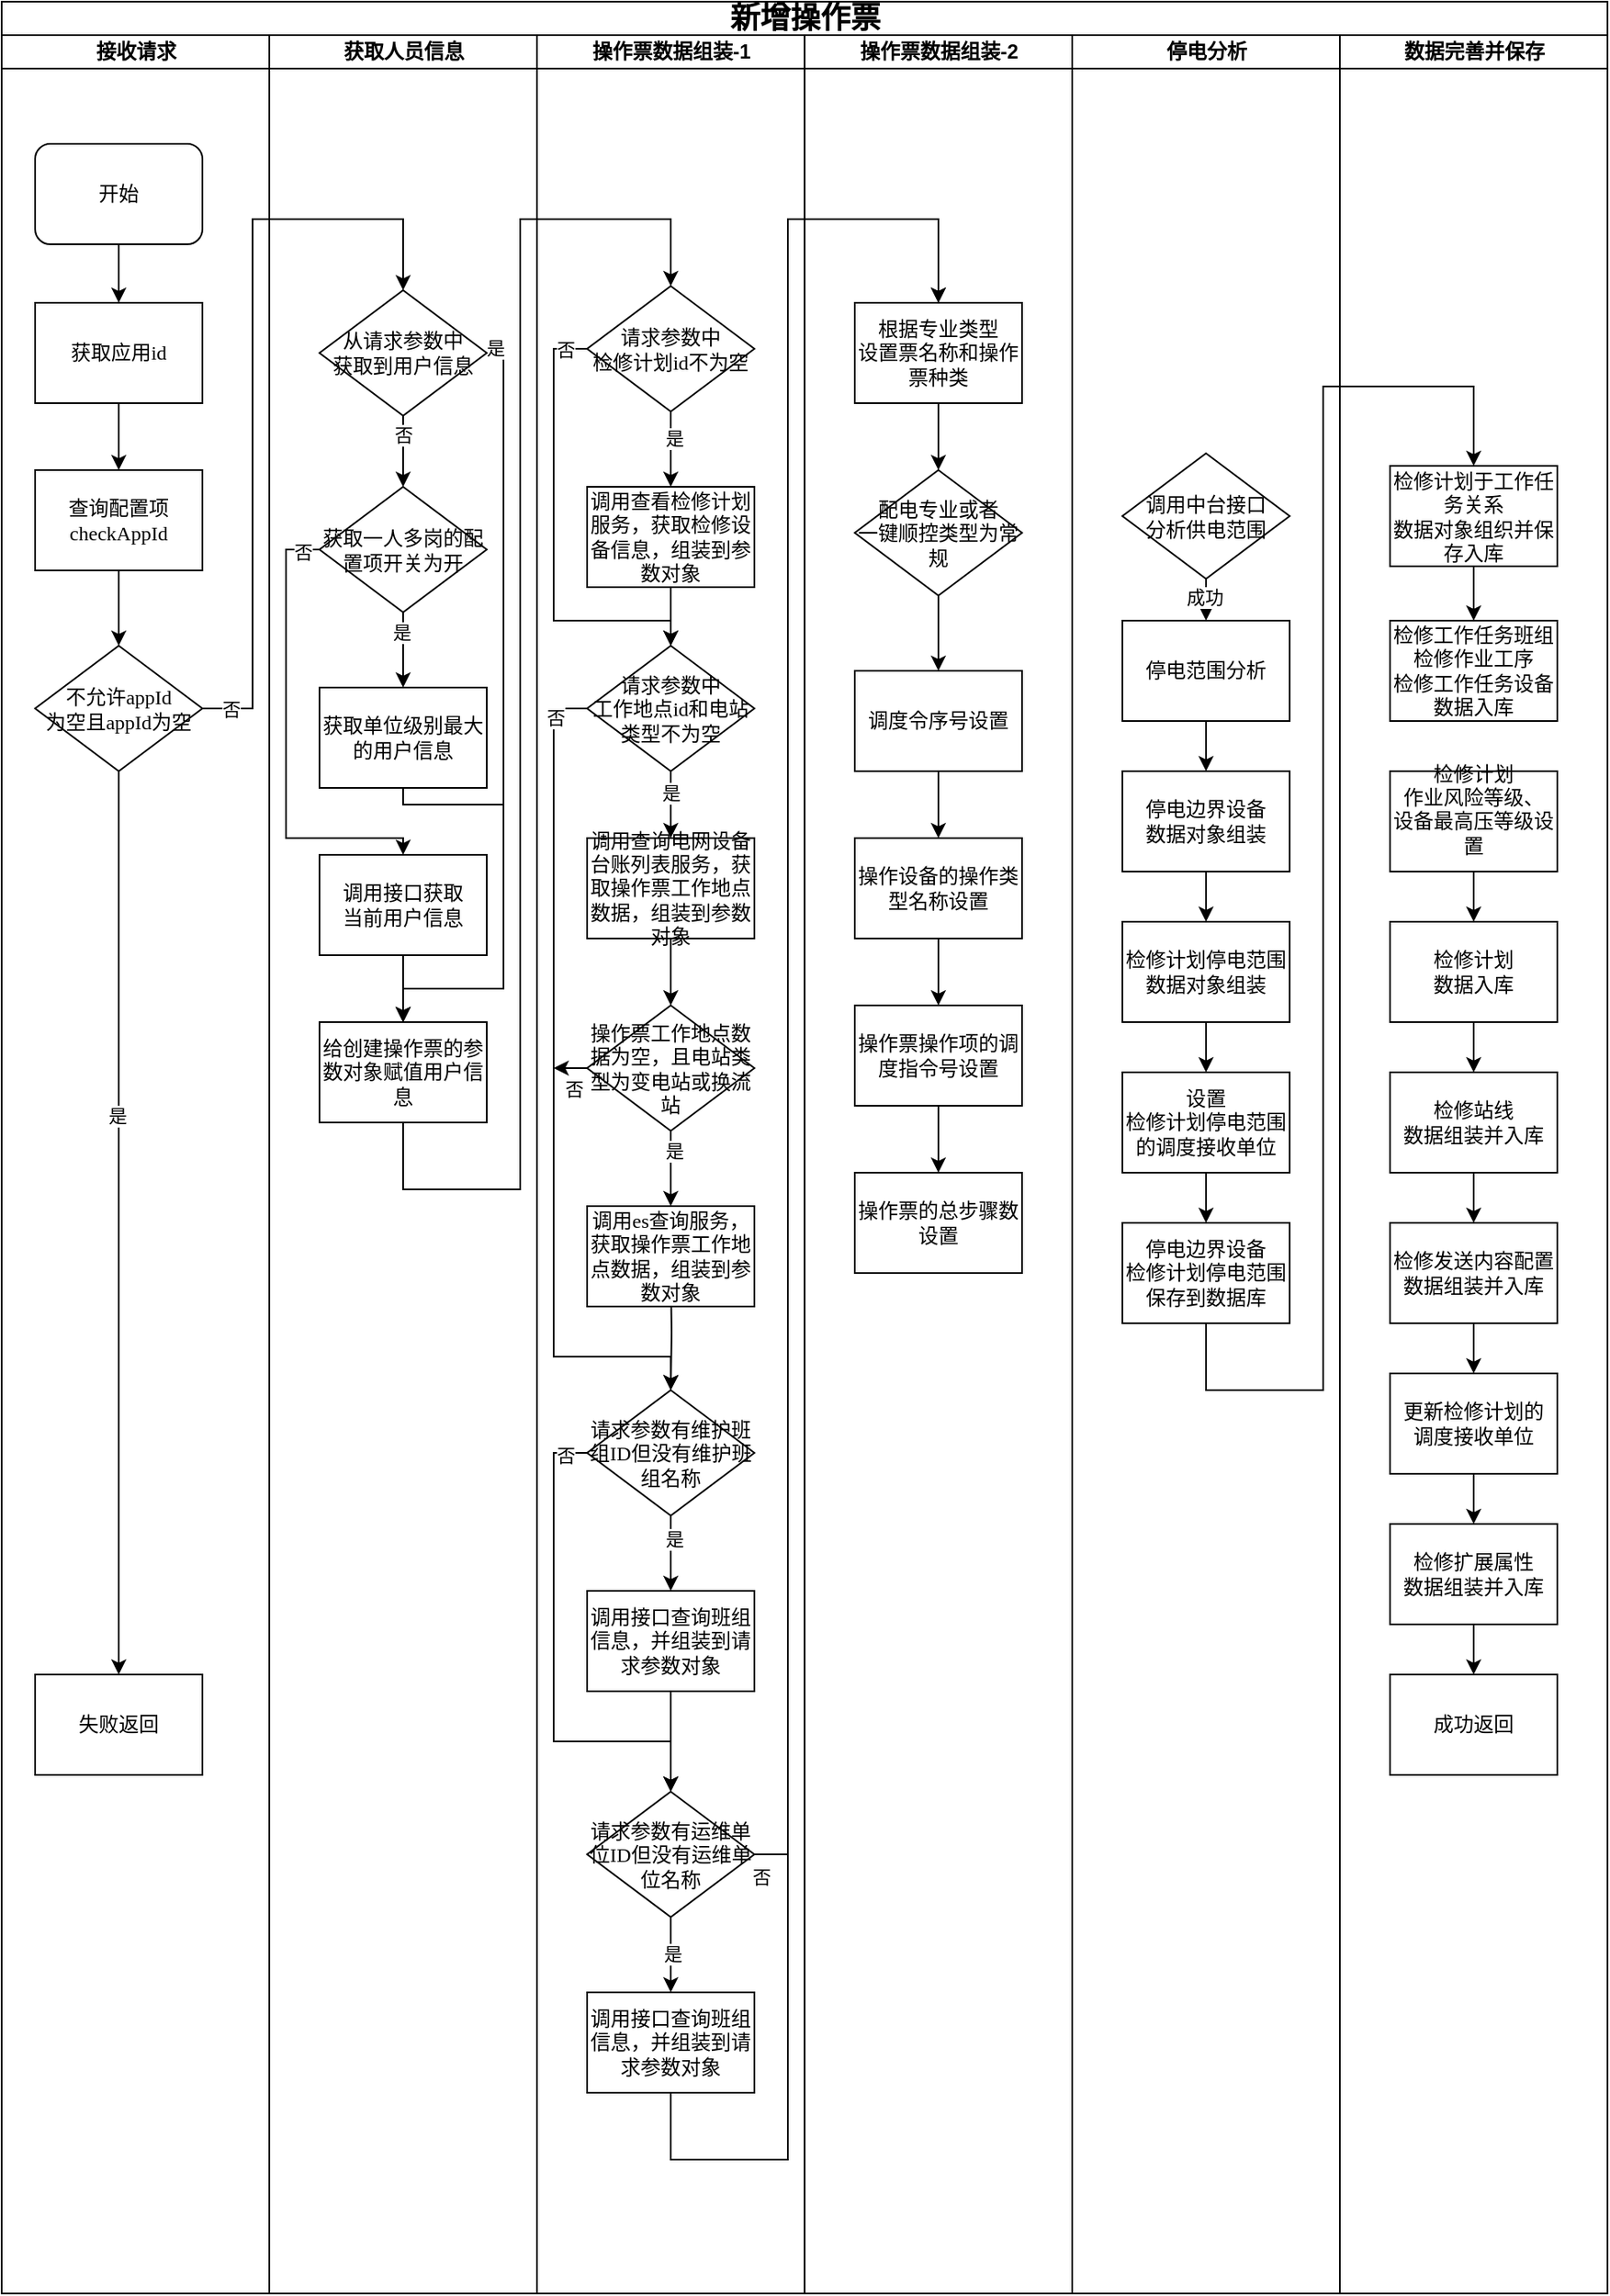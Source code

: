 <mxfile version="26.2.4">
  <diagram name="Page-1" id="74e2e168-ea6b-b213-b513-2b3c1d86103e">
    <mxGraphModel dx="1044" dy="562" grid="1" gridSize="10" guides="1" tooltips="1" connect="1" arrows="1" fold="1" page="1" pageScale="1" pageWidth="1100" pageHeight="850" background="none" math="0" shadow="0">
      <root>
        <mxCell id="0" />
        <mxCell id="1" parent="0" />
        <mxCell id="cNqAFFshYy9XBHz7ugLl-1" value="&lt;font style=&quot;font-size: 18px;&quot;&gt;新增操作票&lt;/font&gt;" style="swimlane;html=1;childLayout=stackLayout;startSize=20;rounded=0;shadow=0;labelBackgroundColor=none;strokeWidth=1;fontFamily=Verdana;fontSize=8;align=center;" vertex="1" parent="1">
          <mxGeometry x="70" y="40" width="960" height="1370" as="geometry" />
        </mxCell>
        <mxCell id="cNqAFFshYy9XBHz7ugLl-2" value="接收请求" style="swimlane;html=1;startSize=20;" vertex="1" parent="cNqAFFshYy9XBHz7ugLl-1">
          <mxGeometry y="20" width="160" height="1350" as="geometry">
            <mxRectangle y="20" width="40" height="730" as="alternateBounds" />
          </mxGeometry>
        </mxCell>
        <mxCell id="cNqAFFshYy9XBHz7ugLl-3" style="edgeStyle=orthogonalEdgeStyle;rounded=0;orthogonalLoop=1;jettySize=auto;html=1;exitX=0.5;exitY=1;exitDx=0;exitDy=0;entryX=0.5;entryY=0;entryDx=0;entryDy=0;" edge="1" parent="cNqAFFshYy9XBHz7ugLl-2" source="cNqAFFshYy9XBHz7ugLl-4" target="cNqAFFshYy9XBHz7ugLl-10">
          <mxGeometry relative="1" as="geometry">
            <mxPoint x="70" y="167.5" as="targetPoint" />
          </mxGeometry>
        </mxCell>
        <mxCell id="cNqAFFshYy9XBHz7ugLl-4" value="&lt;font style=&quot;font-size: 12px;&quot;&gt;开始&lt;/font&gt;" style="rounded=1;whiteSpace=wrap;html=1;shadow=0;labelBackgroundColor=none;strokeWidth=1;fontFamily=Verdana;fontSize=8;align=center;" vertex="1" parent="cNqAFFshYy9XBHz7ugLl-2">
          <mxGeometry x="20" y="65" width="100" height="60" as="geometry" />
        </mxCell>
        <mxCell id="cNqAFFshYy9XBHz7ugLl-5" value="&lt;span style=&quot;font-size: 12px;&quot;&gt;不允许appId&lt;/span&gt;&lt;div&gt;&lt;span style=&quot;font-size: 12px;&quot;&gt;为空且&lt;/span&gt;&lt;span style=&quot;font-size: 12px; background-color: transparent; color: light-dark(rgb(0, 0, 0), rgb(255, 255, 255));&quot;&gt;appId为空&lt;/span&gt;&lt;/div&gt;" style="rhombus;whiteSpace=wrap;html=1;rounded=0;shadow=0;labelBackgroundColor=none;strokeWidth=1;fontFamily=Verdana;fontSize=8;align=center;" vertex="1" parent="cNqAFFshYy9XBHz7ugLl-2">
          <mxGeometry x="20" y="365" width="100" height="75" as="geometry" />
        </mxCell>
        <mxCell id="cNqAFFshYy9XBHz7ugLl-6" style="edgeStyle=orthogonalEdgeStyle;rounded=0;orthogonalLoop=1;jettySize=auto;html=1;entryX=0.5;entryY=0;entryDx=0;entryDy=0;exitX=0.5;exitY=1;exitDx=0;exitDy=0;" edge="1" parent="cNqAFFshYy9XBHz7ugLl-2" source="cNqAFFshYy9XBHz7ugLl-5">
          <mxGeometry relative="1" as="geometry">
            <mxPoint x="70" y="980" as="targetPoint" />
            <mxPoint x="70" y="580" as="sourcePoint" />
          </mxGeometry>
        </mxCell>
        <mxCell id="cNqAFFshYy9XBHz7ugLl-7" value="是" style="edgeLabel;html=1;align=center;verticalAlign=middle;resizable=0;points=[];" vertex="1" connectable="0" parent="cNqAFFshYy9XBHz7ugLl-6">
          <mxGeometry x="-0.24" y="-1" relative="1" as="geometry">
            <mxPoint as="offset" />
          </mxGeometry>
        </mxCell>
        <mxCell id="cNqAFFshYy9XBHz7ugLl-8" value="&lt;span style=&quot;font-size: 12px;&quot;&gt;失败返回&lt;/span&gt;" style="whiteSpace=wrap;html=1;fontSize=8;fontFamily=Verdana;rounded=0;shadow=0;labelBackgroundColor=none;strokeWidth=1;" vertex="1" parent="cNqAFFshYy9XBHz7ugLl-2">
          <mxGeometry x="20" y="980" width="100" height="60" as="geometry" />
        </mxCell>
        <mxCell id="cNqAFFshYy9XBHz7ugLl-9" style="edgeStyle=orthogonalEdgeStyle;rounded=0;orthogonalLoop=1;jettySize=auto;html=1;exitX=0.5;exitY=1;exitDx=0;exitDy=0;" edge="1" parent="cNqAFFshYy9XBHz7ugLl-2" source="cNqAFFshYy9XBHz7ugLl-10" target="cNqAFFshYy9XBHz7ugLl-12">
          <mxGeometry relative="1" as="geometry" />
        </mxCell>
        <mxCell id="cNqAFFshYy9XBHz7ugLl-10" value="&lt;span style=&quot;font-size: 12px;&quot;&gt;获取应用id&lt;/span&gt;" style="whiteSpace=wrap;html=1;fontSize=8;fontFamily=Verdana;rounded=0;shadow=0;labelBackgroundColor=none;strokeWidth=1;" vertex="1" parent="cNqAFFshYy9XBHz7ugLl-2">
          <mxGeometry x="20" y="160" width="100" height="60" as="geometry" />
        </mxCell>
        <mxCell id="cNqAFFshYy9XBHz7ugLl-11" style="edgeStyle=orthogonalEdgeStyle;rounded=0;orthogonalLoop=1;jettySize=auto;html=1;exitX=0.5;exitY=1;exitDx=0;exitDy=0;entryX=0.5;entryY=0;entryDx=0;entryDy=0;" edge="1" parent="cNqAFFshYy9XBHz7ugLl-2" source="cNqAFFshYy9XBHz7ugLl-12" target="cNqAFFshYy9XBHz7ugLl-5">
          <mxGeometry relative="1" as="geometry" />
        </mxCell>
        <mxCell id="cNqAFFshYy9XBHz7ugLl-12" value="&lt;span style=&quot;font-size: 12px;&quot;&gt;查询配置项checkAppId&lt;/span&gt;" style="whiteSpace=wrap;html=1;fontSize=8;fontFamily=Verdana;rounded=0;shadow=0;labelBackgroundColor=none;strokeWidth=1;" vertex="1" parent="cNqAFFshYy9XBHz7ugLl-2">
          <mxGeometry x="20" y="260" width="100" height="60" as="geometry" />
        </mxCell>
        <mxCell id="cNqAFFshYy9XBHz7ugLl-13" value="获取人员信息" style="swimlane;html=1;startSize=20;" vertex="1" parent="cNqAFFshYy9XBHz7ugLl-1">
          <mxGeometry x="160" y="20" width="160" height="1350" as="geometry" />
        </mxCell>
        <mxCell id="cNqAFFshYy9XBHz7ugLl-14" style="edgeStyle=orthogonalEdgeStyle;rounded=0;orthogonalLoop=1;jettySize=auto;html=1;exitX=0.5;exitY=1;exitDx=0;exitDy=0;" edge="1" parent="cNqAFFshYy9XBHz7ugLl-13" source="cNqAFFshYy9XBHz7ugLl-18" target="cNqAFFshYy9XBHz7ugLl-23">
          <mxGeometry relative="1" as="geometry" />
        </mxCell>
        <mxCell id="cNqAFFshYy9XBHz7ugLl-15" value="否" style="edgeLabel;html=1;align=center;verticalAlign=middle;resizable=0;points=[];" vertex="1" connectable="0" parent="cNqAFFshYy9XBHz7ugLl-14">
          <mxGeometry x="-0.414" relative="1" as="geometry">
            <mxPoint y="-1" as="offset" />
          </mxGeometry>
        </mxCell>
        <mxCell id="cNqAFFshYy9XBHz7ugLl-16" style="edgeStyle=orthogonalEdgeStyle;rounded=0;orthogonalLoop=1;jettySize=auto;html=1;exitX=1;exitY=0.5;exitDx=0;exitDy=0;entryX=0.5;entryY=0;entryDx=0;entryDy=0;" edge="1" parent="cNqAFFshYy9XBHz7ugLl-13" source="cNqAFFshYy9XBHz7ugLl-18" target="cNqAFFshYy9XBHz7ugLl-28">
          <mxGeometry relative="1" as="geometry">
            <Array as="points">
              <mxPoint x="140" y="190" />
              <mxPoint x="140" y="570" />
              <mxPoint x="80" y="570" />
            </Array>
          </mxGeometry>
        </mxCell>
        <mxCell id="cNqAFFshYy9XBHz7ugLl-17" value="是" style="edgeLabel;html=1;align=center;verticalAlign=middle;resizable=0;points=[];" vertex="1" connectable="0" parent="cNqAFFshYy9XBHz7ugLl-16">
          <mxGeometry x="-0.978" y="3" relative="1" as="geometry">
            <mxPoint as="offset" />
          </mxGeometry>
        </mxCell>
        <mxCell id="cNqAFFshYy9XBHz7ugLl-18" value="&lt;span style=&quot;font-size: 12px;&quot;&gt;从请求参数中&lt;/span&gt;&lt;div&gt;&lt;span style=&quot;font-size: 12px;&quot;&gt;获取到用户信息&lt;/span&gt;&lt;/div&gt;" style="rhombus;whiteSpace=wrap;html=1;rounded=0;shadow=0;labelBackgroundColor=none;strokeWidth=1;fontFamily=Verdana;fontSize=8;align=center;" vertex="1" parent="cNqAFFshYy9XBHz7ugLl-13">
          <mxGeometry x="30" y="152.5" width="100" height="75" as="geometry" />
        </mxCell>
        <mxCell id="cNqAFFshYy9XBHz7ugLl-19" style="edgeStyle=orthogonalEdgeStyle;rounded=0;orthogonalLoop=1;jettySize=auto;html=1;exitX=0.5;exitY=1;exitDx=0;exitDy=0;" edge="1" parent="cNqAFFshYy9XBHz7ugLl-13" source="cNqAFFshYy9XBHz7ugLl-23" target="cNqAFFshYy9XBHz7ugLl-25">
          <mxGeometry relative="1" as="geometry" />
        </mxCell>
        <mxCell id="cNqAFFshYy9XBHz7ugLl-20" value="是" style="edgeLabel;html=1;align=center;verticalAlign=middle;resizable=0;points=[];" vertex="1" connectable="0" parent="cNqAFFshYy9XBHz7ugLl-19">
          <mxGeometry x="-0.493" y="-1" relative="1" as="geometry">
            <mxPoint as="offset" />
          </mxGeometry>
        </mxCell>
        <mxCell id="cNqAFFshYy9XBHz7ugLl-21" style="edgeStyle=orthogonalEdgeStyle;rounded=0;orthogonalLoop=1;jettySize=auto;html=1;exitX=0;exitY=0.5;exitDx=0;exitDy=0;entryX=0.5;entryY=0;entryDx=0;entryDy=0;" edge="1" parent="cNqAFFshYy9XBHz7ugLl-13" source="cNqAFFshYy9XBHz7ugLl-23">
          <mxGeometry relative="1" as="geometry">
            <mxPoint x="80" y="490" as="targetPoint" />
            <Array as="points">
              <mxPoint x="10" y="307" />
              <mxPoint x="10" y="480" />
              <mxPoint x="80" y="480" />
            </Array>
          </mxGeometry>
        </mxCell>
        <mxCell id="cNqAFFshYy9XBHz7ugLl-22" value="否" style="edgeLabel;html=1;align=center;verticalAlign=middle;resizable=0;points=[];" vertex="1" connectable="0" parent="cNqAFFshYy9XBHz7ugLl-21">
          <mxGeometry x="-0.926" y="1" relative="1" as="geometry">
            <mxPoint as="offset" />
          </mxGeometry>
        </mxCell>
        <mxCell id="cNqAFFshYy9XBHz7ugLl-23" value="&lt;span style=&quot;font-size: 12px;&quot;&gt;获取一人多岗的配置项开关为开&lt;/span&gt;" style="rhombus;whiteSpace=wrap;html=1;rounded=0;shadow=0;labelBackgroundColor=none;strokeWidth=1;fontFamily=Verdana;fontSize=8;align=center;" vertex="1" parent="cNqAFFshYy9XBHz7ugLl-13">
          <mxGeometry x="30" y="270" width="100" height="75" as="geometry" />
        </mxCell>
        <mxCell id="cNqAFFshYy9XBHz7ugLl-24" style="edgeStyle=orthogonalEdgeStyle;rounded=0;orthogonalLoop=1;jettySize=auto;html=1;exitX=0.5;exitY=1;exitDx=0;exitDy=0;entryX=0.5;entryY=0;entryDx=0;entryDy=0;" edge="1" parent="cNqAFFshYy9XBHz7ugLl-13" source="cNqAFFshYy9XBHz7ugLl-25" target="cNqAFFshYy9XBHz7ugLl-28">
          <mxGeometry relative="1" as="geometry">
            <Array as="points">
              <mxPoint x="80" y="460" />
              <mxPoint x="140" y="460" />
              <mxPoint x="140" y="570" />
              <mxPoint x="80" y="570" />
            </Array>
          </mxGeometry>
        </mxCell>
        <mxCell id="cNqAFFshYy9XBHz7ugLl-25" value="&lt;span style=&quot;font-size: 12px;&quot;&gt;获取单位级别最大的用户信息&lt;/span&gt;" style="whiteSpace=wrap;html=1;fontSize=8;fontFamily=Verdana;rounded=0;shadow=0;labelBackgroundColor=none;strokeWidth=1;" vertex="1" parent="cNqAFFshYy9XBHz7ugLl-13">
          <mxGeometry x="30" y="390" width="100" height="60" as="geometry" />
        </mxCell>
        <mxCell id="cNqAFFshYy9XBHz7ugLl-26" style="edgeStyle=orthogonalEdgeStyle;rounded=0;orthogonalLoop=1;jettySize=auto;html=1;exitX=0.5;exitY=1;exitDx=0;exitDy=0;entryX=0.5;entryY=0;entryDx=0;entryDy=0;" edge="1" parent="cNqAFFshYy9XBHz7ugLl-13" source="cNqAFFshYy9XBHz7ugLl-27" target="cNqAFFshYy9XBHz7ugLl-28">
          <mxGeometry relative="1" as="geometry" />
        </mxCell>
        <mxCell id="cNqAFFshYy9XBHz7ugLl-27" value="&lt;span style=&quot;font-size: 12px;&quot;&gt;调用接口获取&lt;/span&gt;&lt;div&gt;&lt;span style=&quot;font-size: 12px;&quot;&gt;当前用户信息&lt;/span&gt;&lt;/div&gt;" style="whiteSpace=wrap;html=1;fontSize=8;fontFamily=Verdana;rounded=0;shadow=0;labelBackgroundColor=none;strokeWidth=1;" vertex="1" parent="cNqAFFshYy9XBHz7ugLl-13">
          <mxGeometry x="30" y="490" width="100" height="60" as="geometry" />
        </mxCell>
        <mxCell id="cNqAFFshYy9XBHz7ugLl-28" value="&lt;span style=&quot;font-size: 12px;&quot;&gt;给创建操作票的参数对象赋值用户信息&lt;/span&gt;" style="whiteSpace=wrap;html=1;fontSize=8;fontFamily=Verdana;rounded=0;shadow=0;labelBackgroundColor=none;strokeWidth=1;" vertex="1" parent="cNqAFFshYy9XBHz7ugLl-13">
          <mxGeometry x="30" y="590" width="100" height="60" as="geometry" />
        </mxCell>
        <mxCell id="cNqAFFshYy9XBHz7ugLl-29" value="操作票数据组装-1" style="swimlane;html=1;startSize=20;" vertex="1" parent="cNqAFFshYy9XBHz7ugLl-1">
          <mxGeometry x="320" y="20" width="160" height="1350" as="geometry" />
        </mxCell>
        <mxCell id="cNqAFFshYy9XBHz7ugLl-30" style="edgeStyle=orthogonalEdgeStyle;rounded=0;orthogonalLoop=1;jettySize=auto;html=1;exitX=0.5;exitY=1;exitDx=0;exitDy=0;entryX=0.5;entryY=0;entryDx=0;entryDy=0;" edge="1" parent="cNqAFFshYy9XBHz7ugLl-29" source="cNqAFFshYy9XBHz7ugLl-34" target="cNqAFFshYy9XBHz7ugLl-36">
          <mxGeometry relative="1" as="geometry" />
        </mxCell>
        <mxCell id="cNqAFFshYy9XBHz7ugLl-31" value="是" style="edgeLabel;html=1;align=center;verticalAlign=middle;resizable=0;points=[];" vertex="1" connectable="0" parent="cNqAFFshYy9XBHz7ugLl-30">
          <mxGeometry x="-0.284" y="2" relative="1" as="geometry">
            <mxPoint as="offset" />
          </mxGeometry>
        </mxCell>
        <mxCell id="cNqAFFshYy9XBHz7ugLl-32" style="edgeStyle=orthogonalEdgeStyle;rounded=0;orthogonalLoop=1;jettySize=auto;html=1;exitX=0;exitY=0.5;exitDx=0;exitDy=0;entryX=0.5;entryY=0;entryDx=0;entryDy=0;" edge="1" parent="cNqAFFshYy9XBHz7ugLl-29" source="cNqAFFshYy9XBHz7ugLl-34" target="cNqAFFshYy9XBHz7ugLl-41">
          <mxGeometry relative="1" as="geometry">
            <Array as="points">
              <mxPoint x="10" y="187" />
              <mxPoint x="10" y="350" />
              <mxPoint x="80" y="350" />
            </Array>
          </mxGeometry>
        </mxCell>
        <mxCell id="cNqAFFshYy9XBHz7ugLl-33" value="否" style="edgeLabel;html=1;align=center;verticalAlign=middle;resizable=0;points=[];" vertex="1" connectable="0" parent="cNqAFFshYy9XBHz7ugLl-32">
          <mxGeometry x="-0.898" relative="1" as="geometry">
            <mxPoint as="offset" />
          </mxGeometry>
        </mxCell>
        <mxCell id="cNqAFFshYy9XBHz7ugLl-34" value="&lt;span style=&quot;font-size: 12px;&quot;&gt;请求参数中&lt;/span&gt;&lt;div&gt;&lt;span style=&quot;font-size: 12px;&quot;&gt;检修计划id不为空&lt;/span&gt;&lt;/div&gt;" style="rhombus;whiteSpace=wrap;html=1;rounded=0;shadow=0;labelBackgroundColor=none;strokeWidth=1;fontFamily=Verdana;fontSize=8;align=center;" vertex="1" parent="cNqAFFshYy9XBHz7ugLl-29">
          <mxGeometry x="30" y="150" width="100" height="75" as="geometry" />
        </mxCell>
        <mxCell id="cNqAFFshYy9XBHz7ugLl-35" style="edgeStyle=orthogonalEdgeStyle;rounded=0;orthogonalLoop=1;jettySize=auto;html=1;exitX=0.5;exitY=1;exitDx=0;exitDy=0;entryX=0.5;entryY=0;entryDx=0;entryDy=0;" edge="1" parent="cNqAFFshYy9XBHz7ugLl-29" source="cNqAFFshYy9XBHz7ugLl-36" target="cNqAFFshYy9XBHz7ugLl-41">
          <mxGeometry relative="1" as="geometry" />
        </mxCell>
        <mxCell id="cNqAFFshYy9XBHz7ugLl-36" value="&lt;span style=&quot;font-size: 12px;&quot;&gt;调用查看检修计划服务，获取检修设备信息，组装到参数对象&lt;/span&gt;" style="whiteSpace=wrap;html=1;fontSize=8;fontFamily=Verdana;rounded=0;shadow=0;labelBackgroundColor=none;strokeWidth=1;" vertex="1" parent="cNqAFFshYy9XBHz7ugLl-29">
          <mxGeometry x="30" y="270" width="100" height="60" as="geometry" />
        </mxCell>
        <mxCell id="cNqAFFshYy9XBHz7ugLl-37" style="edgeStyle=orthogonalEdgeStyle;rounded=0;orthogonalLoop=1;jettySize=auto;html=1;exitX=0.5;exitY=1;exitDx=0;exitDy=0;entryX=0.5;entryY=0;entryDx=0;entryDy=0;" edge="1" parent="cNqAFFshYy9XBHz7ugLl-29" source="cNqAFFshYy9XBHz7ugLl-41" target="cNqAFFshYy9XBHz7ugLl-44">
          <mxGeometry relative="1" as="geometry" />
        </mxCell>
        <mxCell id="cNqAFFshYy9XBHz7ugLl-38" value="是" style="edgeLabel;html=1;align=center;verticalAlign=middle;resizable=0;points=[];" vertex="1" connectable="0" parent="cNqAFFshYy9XBHz7ugLl-37">
          <mxGeometry x="-0.356" relative="1" as="geometry">
            <mxPoint as="offset" />
          </mxGeometry>
        </mxCell>
        <mxCell id="cNqAFFshYy9XBHz7ugLl-39" style="edgeStyle=orthogonalEdgeStyle;rounded=0;orthogonalLoop=1;jettySize=auto;html=1;exitX=0;exitY=0.5;exitDx=0;exitDy=0;entryX=0.5;entryY=0;entryDx=0;entryDy=0;" edge="1" parent="cNqAFFshYy9XBHz7ugLl-29" source="cNqAFFshYy9XBHz7ugLl-41" target="cNqAFFshYy9XBHz7ugLl-49">
          <mxGeometry relative="1" as="geometry">
            <Array as="points">
              <mxPoint x="10" y="403" />
              <mxPoint x="10" y="790" />
              <mxPoint x="80" y="790" />
            </Array>
          </mxGeometry>
        </mxCell>
        <mxCell id="cNqAFFshYy9XBHz7ugLl-40" value="否" style="edgeLabel;html=1;align=center;verticalAlign=middle;resizable=0;points=[];" vertex="1" connectable="0" parent="cNqAFFshYy9XBHz7ugLl-39">
          <mxGeometry x="-0.898" y="1" relative="1" as="geometry">
            <mxPoint as="offset" />
          </mxGeometry>
        </mxCell>
        <mxCell id="cNqAFFshYy9XBHz7ugLl-41" value="&lt;span style=&quot;font-size: 12px;&quot;&gt;请求参数中&lt;/span&gt;&lt;div&gt;&lt;span style=&quot;font-size: 12px;&quot;&gt;工作地点id和电站类型不为空&lt;/span&gt;&lt;/div&gt;" style="rhombus;whiteSpace=wrap;html=1;rounded=0;shadow=0;labelBackgroundColor=none;strokeWidth=1;fontFamily=Verdana;fontSize=8;align=center;" vertex="1" parent="cNqAFFshYy9XBHz7ugLl-29">
          <mxGeometry x="30" y="365" width="100" height="75" as="geometry" />
        </mxCell>
        <mxCell id="cNqAFFshYy9XBHz7ugLl-42" style="edgeStyle=orthogonalEdgeStyle;rounded=0;orthogonalLoop=1;jettySize=auto;html=1;entryX=0.5;entryY=0;entryDx=0;entryDy=0;" edge="1" parent="cNqAFFshYy9XBHz7ugLl-29" target="cNqAFFshYy9XBHz7ugLl-49">
          <mxGeometry relative="1" as="geometry">
            <mxPoint x="80" y="740" as="sourcePoint" />
          </mxGeometry>
        </mxCell>
        <mxCell id="cNqAFFshYy9XBHz7ugLl-43" style="edgeStyle=orthogonalEdgeStyle;rounded=0;orthogonalLoop=1;jettySize=auto;html=1;exitX=0.5;exitY=1;exitDx=0;exitDy=0;" edge="1" parent="cNqAFFshYy9XBHz7ugLl-29" source="cNqAFFshYy9XBHz7ugLl-44" target="cNqAFFshYy9XBHz7ugLl-54">
          <mxGeometry relative="1" as="geometry" />
        </mxCell>
        <mxCell id="cNqAFFshYy9XBHz7ugLl-44" value="&lt;span style=&quot;font-size: 12px;&quot;&gt;调用查询电网设备台账列表服务，获取操作票工作地点数据，组装到参数对象&lt;/span&gt;" style="whiteSpace=wrap;html=1;fontSize=8;fontFamily=Verdana;rounded=0;shadow=0;labelBackgroundColor=none;strokeWidth=1;" vertex="1" parent="cNqAFFshYy9XBHz7ugLl-29">
          <mxGeometry x="30" y="480" width="100" height="60" as="geometry" />
        </mxCell>
        <mxCell id="cNqAFFshYy9XBHz7ugLl-45" style="edgeStyle=orthogonalEdgeStyle;rounded=0;orthogonalLoop=1;jettySize=auto;html=1;exitX=0.5;exitY=1;exitDx=0;exitDy=0;" edge="1" parent="cNqAFFshYy9XBHz7ugLl-29" source="cNqAFFshYy9XBHz7ugLl-49" target="cNqAFFshYy9XBHz7ugLl-57">
          <mxGeometry relative="1" as="geometry" />
        </mxCell>
        <mxCell id="cNqAFFshYy9XBHz7ugLl-46" value="是" style="edgeLabel;html=1;align=center;verticalAlign=middle;resizable=0;points=[];" vertex="1" connectable="0" parent="cNqAFFshYy9XBHz7ugLl-45">
          <mxGeometry x="-0.378" y="2" relative="1" as="geometry">
            <mxPoint as="offset" />
          </mxGeometry>
        </mxCell>
        <mxCell id="cNqAFFshYy9XBHz7ugLl-47" style="edgeStyle=orthogonalEdgeStyle;rounded=0;orthogonalLoop=1;jettySize=auto;html=1;exitX=0;exitY=0.5;exitDx=0;exitDy=0;entryX=0.5;entryY=0;entryDx=0;entryDy=0;" edge="1" parent="cNqAFFshYy9XBHz7ugLl-29" source="cNqAFFshYy9XBHz7ugLl-49" target="cNqAFFshYy9XBHz7ugLl-60">
          <mxGeometry relative="1" as="geometry">
            <Array as="points">
              <mxPoint x="10" y="847" />
              <mxPoint x="10" y="1020" />
              <mxPoint x="80" y="1020" />
            </Array>
          </mxGeometry>
        </mxCell>
        <mxCell id="cNqAFFshYy9XBHz7ugLl-48" value="否" style="edgeLabel;html=1;align=center;verticalAlign=middle;resizable=0;points=[];" vertex="1" connectable="0" parent="cNqAFFshYy9XBHz7ugLl-47">
          <mxGeometry x="-0.907" y="1" relative="1" as="geometry">
            <mxPoint as="offset" />
          </mxGeometry>
        </mxCell>
        <mxCell id="cNqAFFshYy9XBHz7ugLl-49" value="&lt;span style=&quot;font-size: 12px;&quot;&gt;请求参数有维护班组ID但没有维护班组名称&lt;/span&gt;" style="rhombus;whiteSpace=wrap;html=1;rounded=0;shadow=0;labelBackgroundColor=none;strokeWidth=1;fontFamily=Verdana;fontSize=8;align=center;" vertex="1" parent="cNqAFFshYy9XBHz7ugLl-29">
          <mxGeometry x="30" y="810" width="100" height="75" as="geometry" />
        </mxCell>
        <mxCell id="cNqAFFshYy9XBHz7ugLl-50" style="edgeStyle=orthogonalEdgeStyle;rounded=0;orthogonalLoop=1;jettySize=auto;html=1;exitX=0.5;exitY=1;exitDx=0;exitDy=0;entryX=0.5;entryY=0;entryDx=0;entryDy=0;" edge="1" parent="cNqAFFshYy9XBHz7ugLl-29" source="cNqAFFshYy9XBHz7ugLl-54" target="cNqAFFshYy9XBHz7ugLl-55">
          <mxGeometry relative="1" as="geometry" />
        </mxCell>
        <mxCell id="cNqAFFshYy9XBHz7ugLl-51" value="是" style="edgeLabel;html=1;align=center;verticalAlign=middle;resizable=0;points=[];" vertex="1" connectable="0" parent="cNqAFFshYy9XBHz7ugLl-50">
          <mxGeometry x="-0.467" y="2" relative="1" as="geometry">
            <mxPoint as="offset" />
          </mxGeometry>
        </mxCell>
        <mxCell id="cNqAFFshYy9XBHz7ugLl-52" style="edgeStyle=orthogonalEdgeStyle;rounded=0;orthogonalLoop=1;jettySize=auto;html=1;exitX=0;exitY=0.5;exitDx=0;exitDy=0;" edge="1" parent="cNqAFFshYy9XBHz7ugLl-29" source="cNqAFFshYy9XBHz7ugLl-54">
          <mxGeometry relative="1" as="geometry">
            <mxPoint x="10" y="617.824" as="targetPoint" />
          </mxGeometry>
        </mxCell>
        <mxCell id="cNqAFFshYy9XBHz7ugLl-53" value="否" style="edgeLabel;html=1;align=center;verticalAlign=middle;resizable=0;points=[];" vertex="1" connectable="0" parent="cNqAFFshYy9XBHz7ugLl-52">
          <mxGeometry x="-0.237" relative="1" as="geometry">
            <mxPoint y="12" as="offset" />
          </mxGeometry>
        </mxCell>
        <mxCell id="cNqAFFshYy9XBHz7ugLl-54" value="&lt;span style=&quot;font-size: 12px;&quot;&gt;操作票工作地点数据为空，且电站类型为变电站或&lt;/span&gt;&lt;span style=&quot;font-size: 12px;&quot;&gt;换流站&lt;/span&gt;" style="rhombus;whiteSpace=wrap;html=1;rounded=0;shadow=0;labelBackgroundColor=none;strokeWidth=1;fontFamily=Verdana;fontSize=8;align=center;" vertex="1" parent="cNqAFFshYy9XBHz7ugLl-29">
          <mxGeometry x="30" y="580" width="100" height="75" as="geometry" />
        </mxCell>
        <mxCell id="cNqAFFshYy9XBHz7ugLl-55" value="&lt;span style=&quot;font-size: 12px;&quot;&gt;调用es查询服务，获取操作票工作地点数据，组装到参数对象&lt;/span&gt;" style="whiteSpace=wrap;html=1;fontSize=8;fontFamily=Verdana;rounded=0;shadow=0;labelBackgroundColor=none;strokeWidth=1;" vertex="1" parent="cNqAFFshYy9XBHz7ugLl-29">
          <mxGeometry x="30" y="700" width="100" height="60" as="geometry" />
        </mxCell>
        <mxCell id="cNqAFFshYy9XBHz7ugLl-56" style="edgeStyle=orthogonalEdgeStyle;rounded=0;orthogonalLoop=1;jettySize=auto;html=1;exitX=0.5;exitY=1;exitDx=0;exitDy=0;entryX=0.5;entryY=0;entryDx=0;entryDy=0;" edge="1" parent="cNqAFFshYy9XBHz7ugLl-29" source="cNqAFFshYy9XBHz7ugLl-57" target="cNqAFFshYy9XBHz7ugLl-60">
          <mxGeometry relative="1" as="geometry" />
        </mxCell>
        <mxCell id="cNqAFFshYy9XBHz7ugLl-57" value="&lt;span style=&quot;font-size: 12px;&quot;&gt;调用接口查询班组信息，并组装到请求参数对象&lt;/span&gt;" style="whiteSpace=wrap;html=1;fontSize=8;fontFamily=Verdana;rounded=0;shadow=0;labelBackgroundColor=none;strokeWidth=1;" vertex="1" parent="cNqAFFshYy9XBHz7ugLl-29">
          <mxGeometry x="30" y="930" width="100" height="60" as="geometry" />
        </mxCell>
        <mxCell id="cNqAFFshYy9XBHz7ugLl-58" style="edgeStyle=orthogonalEdgeStyle;rounded=0;orthogonalLoop=1;jettySize=auto;html=1;exitX=0.5;exitY=1;exitDx=0;exitDy=0;entryX=0.5;entryY=0;entryDx=0;entryDy=0;" edge="1" parent="cNqAFFshYy9XBHz7ugLl-29" source="cNqAFFshYy9XBHz7ugLl-60" target="cNqAFFshYy9XBHz7ugLl-61">
          <mxGeometry relative="1" as="geometry" />
        </mxCell>
        <mxCell id="cNqAFFshYy9XBHz7ugLl-59" value="是" style="edgeLabel;html=1;align=center;verticalAlign=middle;resizable=0;points=[];" vertex="1" connectable="0" parent="cNqAFFshYy9XBHz7ugLl-58">
          <mxGeometry x="-0.012" y="1" relative="1" as="geometry">
            <mxPoint as="offset" />
          </mxGeometry>
        </mxCell>
        <mxCell id="cNqAFFshYy9XBHz7ugLl-60" value="&lt;span style=&quot;font-size: 12px;&quot;&gt;请求参数有运维单位ID但没有运维单位名称&lt;/span&gt;" style="rhombus;whiteSpace=wrap;html=1;rounded=0;shadow=0;labelBackgroundColor=none;strokeWidth=1;fontFamily=Verdana;fontSize=8;align=center;" vertex="1" parent="cNqAFFshYy9XBHz7ugLl-29">
          <mxGeometry x="30" y="1050" width="100" height="75" as="geometry" />
        </mxCell>
        <mxCell id="cNqAFFshYy9XBHz7ugLl-61" value="&lt;span style=&quot;font-size: 12px;&quot;&gt;调用接口查询班组信息，并组装到请求参数对象&lt;/span&gt;" style="whiteSpace=wrap;html=1;fontSize=8;fontFamily=Verdana;rounded=0;shadow=0;labelBackgroundColor=none;strokeWidth=1;" vertex="1" parent="cNqAFFshYy9XBHz7ugLl-29">
          <mxGeometry x="30" y="1170" width="100" height="60" as="geometry" />
        </mxCell>
        <mxCell id="cNqAFFshYy9XBHz7ugLl-62" value="操作票数据组装-2" style="swimlane;html=1;startSize=20;" vertex="1" parent="cNqAFFshYy9XBHz7ugLl-1">
          <mxGeometry x="480" y="20" width="160" height="1350" as="geometry" />
        </mxCell>
        <mxCell id="cNqAFFshYy9XBHz7ugLl-63" value="" style="edgeStyle=orthogonalEdgeStyle;rounded=0;orthogonalLoop=1;jettySize=auto;html=1;entryX=0.5;entryY=0;entryDx=0;entryDy=0;" edge="1" parent="cNqAFFshYy9XBHz7ugLl-62" source="cNqAFFshYy9XBHz7ugLl-64" target="cNqAFFshYy9XBHz7ugLl-66">
          <mxGeometry relative="1" as="geometry">
            <mxPoint x="80" y="250" as="targetPoint" />
          </mxGeometry>
        </mxCell>
        <mxCell id="cNqAFFshYy9XBHz7ugLl-64" value="&lt;span style=&quot;font-size: 12px;&quot;&gt;根据专业类型&lt;/span&gt;&lt;div&gt;&lt;span style=&quot;font-size: 12px;&quot;&gt;设置票名称和操作票种类&lt;/span&gt;&lt;/div&gt;" style="whiteSpace=wrap;html=1;fontSize=8;fontFamily=Verdana;rounded=0;shadow=0;labelBackgroundColor=none;strokeWidth=1;" vertex="1" parent="cNqAFFshYy9XBHz7ugLl-62">
          <mxGeometry x="30" y="160" width="100" height="60" as="geometry" />
        </mxCell>
        <mxCell id="cNqAFFshYy9XBHz7ugLl-65" style="edgeStyle=orthogonalEdgeStyle;rounded=0;orthogonalLoop=1;jettySize=auto;html=1;exitX=0.5;exitY=1;exitDx=0;exitDy=0;" edge="1" parent="cNqAFFshYy9XBHz7ugLl-62" source="cNqAFFshYy9XBHz7ugLl-66" target="cNqAFFshYy9XBHz7ugLl-68">
          <mxGeometry relative="1" as="geometry" />
        </mxCell>
        <mxCell id="cNqAFFshYy9XBHz7ugLl-66" value="&lt;span style=&quot;font-size: 12px;&quot;&gt;配电专业或者&lt;/span&gt;&lt;div&gt;&lt;span style=&quot;font-size: 12px;&quot;&gt;一键顺控类型为常规&lt;/span&gt;&lt;/div&gt;" style="rhombus;whiteSpace=wrap;html=1;rounded=0;shadow=0;labelBackgroundColor=none;strokeWidth=1;fontFamily=Verdana;fontSize=8;align=center;" vertex="1" parent="cNqAFFshYy9XBHz7ugLl-62">
          <mxGeometry x="30" y="260" width="100" height="75" as="geometry" />
        </mxCell>
        <mxCell id="cNqAFFshYy9XBHz7ugLl-67" style="edgeStyle=orthogonalEdgeStyle;rounded=0;orthogonalLoop=1;jettySize=auto;html=1;exitX=0.5;exitY=1;exitDx=0;exitDy=0;" edge="1" parent="cNqAFFshYy9XBHz7ugLl-62" source="cNqAFFshYy9XBHz7ugLl-68" target="cNqAFFshYy9XBHz7ugLl-70">
          <mxGeometry relative="1" as="geometry" />
        </mxCell>
        <mxCell id="cNqAFFshYy9XBHz7ugLl-68" value="&lt;div&gt;&lt;span style=&quot;font-size: 12px;&quot;&gt;调度令序号设置&lt;/span&gt;&lt;/div&gt;" style="whiteSpace=wrap;html=1;fontSize=8;fontFamily=Verdana;rounded=0;shadow=0;labelBackgroundColor=none;strokeWidth=1;" vertex="1" parent="cNqAFFshYy9XBHz7ugLl-62">
          <mxGeometry x="30" y="380" width="100" height="60" as="geometry" />
        </mxCell>
        <mxCell id="cNqAFFshYy9XBHz7ugLl-69" style="edgeStyle=orthogonalEdgeStyle;rounded=0;orthogonalLoop=1;jettySize=auto;html=1;exitX=0.5;exitY=1;exitDx=0;exitDy=0;entryX=0.5;entryY=0;entryDx=0;entryDy=0;" edge="1" parent="cNqAFFshYy9XBHz7ugLl-62" source="cNqAFFshYy9XBHz7ugLl-70" target="cNqAFFshYy9XBHz7ugLl-72">
          <mxGeometry relative="1" as="geometry" />
        </mxCell>
        <mxCell id="cNqAFFshYy9XBHz7ugLl-70" value="&lt;div&gt;&lt;span style=&quot;font-size: 12px;&quot;&gt;操作设备的操作类型名称设置&lt;/span&gt;&lt;/div&gt;" style="whiteSpace=wrap;html=1;fontSize=8;fontFamily=Verdana;rounded=0;shadow=0;labelBackgroundColor=none;strokeWidth=1;" vertex="1" parent="cNqAFFshYy9XBHz7ugLl-62">
          <mxGeometry x="30" y="480" width="100" height="60" as="geometry" />
        </mxCell>
        <mxCell id="cNqAFFshYy9XBHz7ugLl-71" style="edgeStyle=orthogonalEdgeStyle;rounded=0;orthogonalLoop=1;jettySize=auto;html=1;exitX=0.5;exitY=1;exitDx=0;exitDy=0;entryX=0.5;entryY=0;entryDx=0;entryDy=0;" edge="1" parent="cNqAFFshYy9XBHz7ugLl-62" source="cNqAFFshYy9XBHz7ugLl-72" target="cNqAFFshYy9XBHz7ugLl-73">
          <mxGeometry relative="1" as="geometry" />
        </mxCell>
        <mxCell id="cNqAFFshYy9XBHz7ugLl-72" value="&lt;div&gt;&lt;span style=&quot;font-size: 12px;&quot;&gt;操作票操作项的调度指令号设置&lt;/span&gt;&lt;/div&gt;" style="whiteSpace=wrap;html=1;fontSize=8;fontFamily=Verdana;rounded=0;shadow=0;labelBackgroundColor=none;strokeWidth=1;" vertex="1" parent="cNqAFFshYy9XBHz7ugLl-62">
          <mxGeometry x="30" y="580" width="100" height="60" as="geometry" />
        </mxCell>
        <mxCell id="cNqAFFshYy9XBHz7ugLl-73" value="&lt;div&gt;&lt;span style=&quot;font-size: 12px;&quot;&gt;操作票的总步骤数设置&lt;/span&gt;&lt;/div&gt;" style="whiteSpace=wrap;html=1;fontSize=8;fontFamily=Verdana;rounded=0;shadow=0;labelBackgroundColor=none;strokeWidth=1;" vertex="1" parent="cNqAFFshYy9XBHz7ugLl-62">
          <mxGeometry x="30" y="680" width="100" height="60" as="geometry" />
        </mxCell>
        <mxCell id="cNqAFFshYy9XBHz7ugLl-74" value="停电分析" style="swimlane;html=1;startSize=20;" vertex="1" parent="cNqAFFshYy9XBHz7ugLl-1">
          <mxGeometry x="640" y="20" width="160" height="1350" as="geometry" />
        </mxCell>
        <mxCell id="cNqAFFshYy9XBHz7ugLl-75" style="edgeStyle=orthogonalEdgeStyle;rounded=0;orthogonalLoop=1;jettySize=auto;html=1;exitX=0.5;exitY=1;exitDx=0;exitDy=0;entryX=0.5;entryY=0;entryDx=0;entryDy=0;" edge="1" parent="cNqAFFshYy9XBHz7ugLl-74" source="cNqAFFshYy9XBHz7ugLl-77" target="cNqAFFshYy9XBHz7ugLl-79">
          <mxGeometry relative="1" as="geometry" />
        </mxCell>
        <mxCell id="cNqAFFshYy9XBHz7ugLl-76" value="成功" style="edgeLabel;html=1;align=center;verticalAlign=middle;resizable=0;points=[];" vertex="1" connectable="0" parent="cNqAFFshYy9XBHz7ugLl-75">
          <mxGeometry x="-0.168" y="-1" relative="1" as="geometry">
            <mxPoint as="offset" />
          </mxGeometry>
        </mxCell>
        <mxCell id="cNqAFFshYy9XBHz7ugLl-77" value="&lt;span style=&quot;font-size: 12px;&quot;&gt;调用中台接口&lt;/span&gt;&lt;div&gt;&lt;span style=&quot;font-size: 12px;&quot;&gt;分析供电范围&lt;/span&gt;&lt;/div&gt;" style="rhombus;whiteSpace=wrap;html=1;rounded=0;shadow=0;labelBackgroundColor=none;strokeWidth=1;fontFamily=Verdana;fontSize=8;align=center;" vertex="1" parent="cNqAFFshYy9XBHz7ugLl-74">
          <mxGeometry x="30" y="250" width="100" height="75" as="geometry" />
        </mxCell>
        <mxCell id="cNqAFFshYy9XBHz7ugLl-78" style="edgeStyle=orthogonalEdgeStyle;rounded=0;orthogonalLoop=1;jettySize=auto;html=1;exitX=0.5;exitY=1;exitDx=0;exitDy=0;" edge="1" parent="cNqAFFshYy9XBHz7ugLl-74" source="cNqAFFshYy9XBHz7ugLl-79" target="cNqAFFshYy9XBHz7ugLl-81">
          <mxGeometry relative="1" as="geometry" />
        </mxCell>
        <mxCell id="cNqAFFshYy9XBHz7ugLl-79" value="&lt;div&gt;&lt;span style=&quot;font-size: 12px;&quot;&gt;停电范围分析&lt;/span&gt;&lt;/div&gt;" style="whiteSpace=wrap;html=1;fontSize=8;fontFamily=Verdana;rounded=0;shadow=0;labelBackgroundColor=none;strokeWidth=1;" vertex="1" parent="cNqAFFshYy9XBHz7ugLl-74">
          <mxGeometry x="30" y="350" width="100" height="60" as="geometry" />
        </mxCell>
        <mxCell id="cNqAFFshYy9XBHz7ugLl-80" style="edgeStyle=orthogonalEdgeStyle;rounded=0;orthogonalLoop=1;jettySize=auto;html=1;exitX=0.5;exitY=1;exitDx=0;exitDy=0;entryX=0.5;entryY=0;entryDx=0;entryDy=0;" edge="1" parent="cNqAFFshYy9XBHz7ugLl-74" source="cNqAFFshYy9XBHz7ugLl-81" target="cNqAFFshYy9XBHz7ugLl-83">
          <mxGeometry relative="1" as="geometry" />
        </mxCell>
        <mxCell id="cNqAFFshYy9XBHz7ugLl-81" value="&lt;div&gt;&lt;span style=&quot;font-size: 12px;&quot;&gt;停电边界设备&lt;/span&gt;&lt;/div&gt;&lt;div&gt;&lt;span style=&quot;font-size: 12px;&quot;&gt;数据对象组装&lt;/span&gt;&lt;/div&gt;" style="whiteSpace=wrap;html=1;fontSize=8;fontFamily=Verdana;rounded=0;shadow=0;labelBackgroundColor=none;strokeWidth=1;" vertex="1" parent="cNqAFFshYy9XBHz7ugLl-74">
          <mxGeometry x="30" y="440" width="100" height="60" as="geometry" />
        </mxCell>
        <mxCell id="cNqAFFshYy9XBHz7ugLl-82" style="edgeStyle=orthogonalEdgeStyle;rounded=0;orthogonalLoop=1;jettySize=auto;html=1;exitX=0.5;exitY=1;exitDx=0;exitDy=0;entryX=0.5;entryY=0;entryDx=0;entryDy=0;" edge="1" parent="cNqAFFshYy9XBHz7ugLl-74" source="cNqAFFshYy9XBHz7ugLl-83" target="cNqAFFshYy9XBHz7ugLl-85">
          <mxGeometry relative="1" as="geometry" />
        </mxCell>
        <mxCell id="cNqAFFshYy9XBHz7ugLl-83" value="&lt;div&gt;&lt;span style=&quot;font-size: 12px;&quot;&gt;检修计划停电范围&lt;/span&gt;&lt;/div&gt;&lt;div&gt;&lt;span style=&quot;font-size: 12px;&quot;&gt;数据对象组装&lt;/span&gt;&lt;/div&gt;" style="whiteSpace=wrap;html=1;fontSize=8;fontFamily=Verdana;rounded=0;shadow=0;labelBackgroundColor=none;strokeWidth=1;" vertex="1" parent="cNqAFFshYy9XBHz7ugLl-74">
          <mxGeometry x="30" y="530" width="100" height="60" as="geometry" />
        </mxCell>
        <mxCell id="cNqAFFshYy9XBHz7ugLl-84" style="edgeStyle=orthogonalEdgeStyle;rounded=0;orthogonalLoop=1;jettySize=auto;html=1;exitX=0.5;exitY=1;exitDx=0;exitDy=0;entryX=0.5;entryY=0;entryDx=0;entryDy=0;" edge="1" parent="cNqAFFshYy9XBHz7ugLl-74" source="cNqAFFshYy9XBHz7ugLl-85" target="cNqAFFshYy9XBHz7ugLl-86">
          <mxGeometry relative="1" as="geometry" />
        </mxCell>
        <mxCell id="cNqAFFshYy9XBHz7ugLl-85" value="&lt;span style=&quot;font-size: 12px;&quot;&gt;设置&lt;/span&gt;&lt;div&gt;&lt;span style=&quot;font-size: 12px;&quot;&gt;检修计划停电范围&lt;/span&gt;&lt;/div&gt;&lt;div&gt;&lt;span style=&quot;font-size: 12px;&quot;&gt;的调度接收单位&lt;/span&gt;&lt;/div&gt;" style="whiteSpace=wrap;html=1;fontSize=8;fontFamily=Verdana;rounded=0;shadow=0;labelBackgroundColor=none;strokeWidth=1;" vertex="1" parent="cNqAFFshYy9XBHz7ugLl-74">
          <mxGeometry x="30" y="620" width="100" height="60" as="geometry" />
        </mxCell>
        <mxCell id="cNqAFFshYy9XBHz7ugLl-86" value="&lt;div&gt;&lt;span style=&quot;font-size: 12px;&quot;&gt;停电边界设备&lt;/span&gt;&lt;/div&gt;&lt;div&gt;&lt;span style=&quot;font-size: 12px;&quot;&gt;检修计划停电范围&lt;/span&gt;&lt;span style=&quot;font-size: 12px;&quot;&gt;&lt;/span&gt;&lt;/div&gt;&lt;div&gt;&lt;span style=&quot;font-size: 12px;&quot;&gt;保存到数据库&lt;/span&gt;&lt;/div&gt;" style="whiteSpace=wrap;html=1;fontSize=8;fontFamily=Verdana;rounded=0;shadow=0;labelBackgroundColor=none;strokeWidth=1;" vertex="1" parent="cNqAFFshYy9XBHz7ugLl-74">
          <mxGeometry x="30" y="710" width="100" height="60" as="geometry" />
        </mxCell>
        <mxCell id="cNqAFFshYy9XBHz7ugLl-87" value="数据完善并保存" style="swimlane;html=1;startSize=20;" vertex="1" parent="cNqAFFshYy9XBHz7ugLl-1">
          <mxGeometry x="800" y="20" width="160" height="1350" as="geometry" />
        </mxCell>
        <mxCell id="cNqAFFshYy9XBHz7ugLl-88" style="edgeStyle=orthogonalEdgeStyle;rounded=0;orthogonalLoop=1;jettySize=auto;html=1;exitX=0.5;exitY=1;exitDx=0;exitDy=0;entryX=0.5;entryY=0;entryDx=0;entryDy=0;" edge="1" parent="cNqAFFshYy9XBHz7ugLl-87" source="cNqAFFshYy9XBHz7ugLl-89" target="cNqAFFshYy9XBHz7ugLl-90">
          <mxGeometry relative="1" as="geometry" />
        </mxCell>
        <mxCell id="cNqAFFshYy9XBHz7ugLl-89" value="&lt;div&gt;&lt;span style=&quot;font-size: 12px;&quot;&gt;检修计划于工作任务关系&lt;br&gt;数据对象组织并保存入库&lt;/span&gt;&lt;/div&gt;" style="whiteSpace=wrap;html=1;fontSize=8;fontFamily=Verdana;rounded=0;shadow=0;labelBackgroundColor=none;strokeWidth=1;" vertex="1" parent="cNqAFFshYy9XBHz7ugLl-87">
          <mxGeometry x="30" y="257.5" width="100" height="60" as="geometry" />
        </mxCell>
        <mxCell id="cNqAFFshYy9XBHz7ugLl-90" value="&lt;span style=&quot;font-size: 12px;&quot;&gt;检修工作任务班组&lt;/span&gt;&lt;div&gt;&lt;span style=&quot;font-size: 12px;&quot;&gt;检修作业工序&lt;/span&gt;&lt;span style=&quot;font-size: 12px;&quot;&gt;&lt;/span&gt;&lt;/div&gt;&lt;div&gt;&lt;font style=&quot;font-size: 12px;&quot;&gt;检修工作任务设备&lt;/font&gt;&lt;span style=&quot;font-size: 12px;&quot;&gt;&lt;/span&gt;&lt;/div&gt;&lt;div&gt;&lt;font style=&quot;font-size: 12px;&quot;&gt;数据入库&lt;/font&gt;&lt;/div&gt;" style="whiteSpace=wrap;html=1;fontSize=8;fontFamily=Verdana;rounded=0;shadow=0;labelBackgroundColor=none;strokeWidth=1;" vertex="1" parent="cNqAFFshYy9XBHz7ugLl-87">
          <mxGeometry x="30" y="350" width="100" height="60" as="geometry" />
        </mxCell>
        <mxCell id="cNqAFFshYy9XBHz7ugLl-91" style="edgeStyle=orthogonalEdgeStyle;rounded=0;orthogonalLoop=1;jettySize=auto;html=1;exitX=0.5;exitY=1;exitDx=0;exitDy=0;entryX=0.5;entryY=0;entryDx=0;entryDy=0;" edge="1" parent="cNqAFFshYy9XBHz7ugLl-87" source="cNqAFFshYy9XBHz7ugLl-92" target="cNqAFFshYy9XBHz7ugLl-94">
          <mxGeometry relative="1" as="geometry" />
        </mxCell>
        <mxCell id="cNqAFFshYy9XBHz7ugLl-92" value="&lt;span style=&quot;font-size: 12px;&quot;&gt;检修计划&lt;/span&gt;&lt;div&gt;&lt;span style=&quot;font-size: 12px; background-color: transparent; color: light-dark(rgb(0, 0, 0), rgb(255, 255, 255));&quot;&gt;作业风险等级、&lt;/span&gt;&lt;div&gt;&lt;span style=&quot;font-size: 12px;&quot;&gt;设备最高压等级设置&lt;/span&gt;&lt;/div&gt;&lt;div&gt;&lt;span style=&quot;color: rgba(0, 0, 0, 0); font-family: monospace; font-size: 0px; text-align: start; text-wrap-mode: nowrap;&quot;&gt;%3CmxGraphModel%3E%3Croot%3E%3CmxCell%20id%3D%220%22%2F%3E%3CmxCell%20id%3D%221%22%20parent%3D%220%22%2F%3E%3CmxCell%20id%3D%222%22%20value%3D%22%26lt%3Bdiv%26gt%3B%26lt%3Bspan%20style%3D%26quot%3Bfont-size%3A%2012px%3B%26quot%3B%26gt%3B%E5%81%9C%E7%94%B5%E8%8C%83%E5%9B%B4%E5%88%86%E6%9E%90%26lt%3B%2Fspan%26gt%3B%26lt%3B%2Fdiv%26gt%3B%22%20style%3D%22whiteSpace%3Dwrap%3Bhtml%3D1%3BfontSize%3D8%3BfontFamily%3DVerdana%3Brounded%3D0%3Bshadow%3D0%3BlabelBackgroundColor%3Dnone%3BstrokeWidth%3D1%3B%22%20vertex%3D%221%22%20parent%3D%221%22%3E%3CmxGeometry%20x%3D%22740%22%20y%3D%22410%22%20width%3D%22100%22%20height%3D%2260%22%20as%3D%22geometry%22%2F%3E%3C%2FmxCell%3E%3C%2Froot%3E%3C%2FmxGraphModel%3E&lt;/span&gt;&lt;span style=&quot;font-size: 12px;&quot;&gt;&lt;/span&gt;&lt;/div&gt;&lt;/div&gt;" style="whiteSpace=wrap;html=1;fontSize=8;fontFamily=Verdana;rounded=0;shadow=0;labelBackgroundColor=none;strokeWidth=1;" vertex="1" parent="cNqAFFshYy9XBHz7ugLl-87">
          <mxGeometry x="30" y="440" width="100" height="60" as="geometry" />
        </mxCell>
        <mxCell id="cNqAFFshYy9XBHz7ugLl-93" value="" style="edgeStyle=orthogonalEdgeStyle;rounded=0;orthogonalLoop=1;jettySize=auto;html=1;" edge="1" parent="cNqAFFshYy9XBHz7ugLl-87" source="cNqAFFshYy9XBHz7ugLl-94" target="cNqAFFshYy9XBHz7ugLl-96">
          <mxGeometry relative="1" as="geometry" />
        </mxCell>
        <mxCell id="cNqAFFshYy9XBHz7ugLl-94" value="&lt;div&gt;&lt;span style=&quot;font-size: 12px;&quot;&gt;检修计划&lt;/span&gt;&lt;/div&gt;&lt;div&gt;&lt;span style=&quot;font-size: 12px;&quot;&gt;数据入库&lt;/span&gt;&lt;/div&gt;" style="whiteSpace=wrap;html=1;fontSize=8;fontFamily=Verdana;rounded=0;shadow=0;labelBackgroundColor=none;strokeWidth=1;" vertex="1" parent="cNqAFFshYy9XBHz7ugLl-87">
          <mxGeometry x="30" y="530" width="100" height="60" as="geometry" />
        </mxCell>
        <mxCell id="cNqAFFshYy9XBHz7ugLl-95" style="edgeStyle=orthogonalEdgeStyle;rounded=0;orthogonalLoop=1;jettySize=auto;html=1;exitX=0.5;exitY=1;exitDx=0;exitDy=0;entryX=0.5;entryY=0;entryDx=0;entryDy=0;" edge="1" parent="cNqAFFshYy9XBHz7ugLl-87" source="cNqAFFshYy9XBHz7ugLl-96" target="cNqAFFshYy9XBHz7ugLl-98">
          <mxGeometry relative="1" as="geometry" />
        </mxCell>
        <mxCell id="cNqAFFshYy9XBHz7ugLl-96" value="&lt;div&gt;&lt;span style=&quot;font-size: 12px;&quot;&gt;检修站线&lt;/span&gt;&lt;/div&gt;&lt;div&gt;&lt;span style=&quot;font-size: 12px;&quot;&gt;数据组装并入库&lt;/span&gt;&lt;/div&gt;" style="whiteSpace=wrap;html=1;fontSize=8;fontFamily=Verdana;rounded=0;shadow=0;labelBackgroundColor=none;strokeWidth=1;" vertex="1" parent="cNqAFFshYy9XBHz7ugLl-87">
          <mxGeometry x="30" y="620" width="100" height="60" as="geometry" />
        </mxCell>
        <mxCell id="cNqAFFshYy9XBHz7ugLl-97" style="edgeStyle=orthogonalEdgeStyle;rounded=0;orthogonalLoop=1;jettySize=auto;html=1;exitX=0.5;exitY=1;exitDx=0;exitDy=0;entryX=0.5;entryY=0;entryDx=0;entryDy=0;" edge="1" parent="cNqAFFshYy9XBHz7ugLl-87" source="cNqAFFshYy9XBHz7ugLl-98" target="cNqAFFshYy9XBHz7ugLl-100">
          <mxGeometry relative="1" as="geometry" />
        </mxCell>
        <mxCell id="cNqAFFshYy9XBHz7ugLl-98" value="&lt;div&gt;&lt;span style=&quot;font-size: 12px;&quot;&gt;检修发送内容配置&lt;/span&gt;&lt;/div&gt;&lt;div&gt;&lt;span style=&quot;font-size: 12px;&quot;&gt;数据组装并入库&lt;/span&gt;&lt;/div&gt;" style="whiteSpace=wrap;html=1;fontSize=8;fontFamily=Verdana;rounded=0;shadow=0;labelBackgroundColor=none;strokeWidth=1;" vertex="1" parent="cNqAFFshYy9XBHz7ugLl-87">
          <mxGeometry x="30" y="710" width="100" height="60" as="geometry" />
        </mxCell>
        <mxCell id="cNqAFFshYy9XBHz7ugLl-99" style="edgeStyle=orthogonalEdgeStyle;rounded=0;orthogonalLoop=1;jettySize=auto;html=1;exitX=0.5;exitY=1;exitDx=0;exitDy=0;entryX=0.5;entryY=0;entryDx=0;entryDy=0;" edge="1" parent="cNqAFFshYy9XBHz7ugLl-87" source="cNqAFFshYy9XBHz7ugLl-100" target="cNqAFFshYy9XBHz7ugLl-102">
          <mxGeometry relative="1" as="geometry" />
        </mxCell>
        <mxCell id="cNqAFFshYy9XBHz7ugLl-100" value="&lt;div&gt;&lt;span style=&quot;font-size: 12px;&quot;&gt;更新检修计划的&lt;/span&gt;&lt;/div&gt;&lt;div&gt;&lt;span style=&quot;font-size: 12px;&quot;&gt;调度接收单位&lt;/span&gt;&lt;/div&gt;" style="whiteSpace=wrap;html=1;fontSize=8;fontFamily=Verdana;rounded=0;shadow=0;labelBackgroundColor=none;strokeWidth=1;" vertex="1" parent="cNqAFFshYy9XBHz7ugLl-87">
          <mxGeometry x="30" y="800" width="100" height="60" as="geometry" />
        </mxCell>
        <mxCell id="cNqAFFshYy9XBHz7ugLl-101" style="edgeStyle=orthogonalEdgeStyle;rounded=0;orthogonalLoop=1;jettySize=auto;html=1;exitX=0.5;exitY=1;exitDx=0;exitDy=0;entryX=0.5;entryY=0;entryDx=0;entryDy=0;" edge="1" parent="cNqAFFshYy9XBHz7ugLl-87" source="cNqAFFshYy9XBHz7ugLl-102" target="cNqAFFshYy9XBHz7ugLl-103">
          <mxGeometry relative="1" as="geometry" />
        </mxCell>
        <mxCell id="cNqAFFshYy9XBHz7ugLl-102" value="&lt;span style=&quot;font-size: 12px;&quot;&gt;检修扩展属性&lt;/span&gt;&lt;div&gt;&lt;span style=&quot;font-size: 12px;&quot;&gt;数据组装并入库&lt;/span&gt;&lt;/div&gt;" style="whiteSpace=wrap;html=1;fontSize=8;fontFamily=Verdana;rounded=0;shadow=0;labelBackgroundColor=none;strokeWidth=1;" vertex="1" parent="cNqAFFshYy9XBHz7ugLl-87">
          <mxGeometry x="30" y="890" width="100" height="60" as="geometry" />
        </mxCell>
        <mxCell id="cNqAFFshYy9XBHz7ugLl-103" value="&lt;span style=&quot;font-size: 12px;&quot;&gt;成功返回&lt;/span&gt;" style="whiteSpace=wrap;html=1;fontSize=8;fontFamily=Verdana;rounded=0;shadow=0;labelBackgroundColor=none;strokeWidth=1;" vertex="1" parent="cNqAFFshYy9XBHz7ugLl-87">
          <mxGeometry x="30" y="980" width="100" height="60" as="geometry" />
        </mxCell>
        <mxCell id="cNqAFFshYy9XBHz7ugLl-104" style="edgeStyle=orthogonalEdgeStyle;rounded=0;orthogonalLoop=1;jettySize=auto;html=1;exitX=0.5;exitY=1;exitDx=0;exitDy=0;entryX=0.5;entryY=0;entryDx=0;entryDy=0;" edge="1" parent="cNqAFFshYy9XBHz7ugLl-1" source="cNqAFFshYy9XBHz7ugLl-86" target="cNqAFFshYy9XBHz7ugLl-89">
          <mxGeometry relative="1" as="geometry">
            <Array as="points">
              <mxPoint x="720" y="830" />
              <mxPoint x="790" y="830" />
              <mxPoint x="790" y="230" />
              <mxPoint x="880" y="230" />
            </Array>
          </mxGeometry>
        </mxCell>
        <mxCell id="cNqAFFshYy9XBHz7ugLl-105" style="edgeStyle=orthogonalEdgeStyle;rounded=0;orthogonalLoop=1;jettySize=auto;html=1;exitX=1;exitY=0.5;exitDx=0;exitDy=0;entryX=0.5;entryY=0;entryDx=0;entryDy=0;" edge="1" parent="cNqAFFshYy9XBHz7ugLl-1" source="cNqAFFshYy9XBHz7ugLl-5" target="cNqAFFshYy9XBHz7ugLl-18">
          <mxGeometry relative="1" as="geometry">
            <Array as="points">
              <mxPoint x="150" y="423" />
              <mxPoint x="150" y="130" />
              <mxPoint x="240" y="130" />
            </Array>
          </mxGeometry>
        </mxCell>
        <mxCell id="cNqAFFshYy9XBHz7ugLl-106" value="否" style="edgeLabel;html=1;align=center;verticalAlign=middle;resizable=0;points=[];" vertex="1" connectable="0" parent="cNqAFFshYy9XBHz7ugLl-105">
          <mxGeometry x="-0.925" relative="1" as="geometry">
            <mxPoint as="offset" />
          </mxGeometry>
        </mxCell>
        <mxCell id="cNqAFFshYy9XBHz7ugLl-107" style="edgeStyle=orthogonalEdgeStyle;rounded=0;orthogonalLoop=1;jettySize=auto;html=1;exitX=0.5;exitY=1;exitDx=0;exitDy=0;" edge="1" parent="cNqAFFshYy9XBHz7ugLl-1" source="cNqAFFshYy9XBHz7ugLl-28">
          <mxGeometry relative="1" as="geometry">
            <mxPoint x="400" y="170" as="targetPoint" />
            <Array as="points">
              <mxPoint x="240" y="710" />
              <mxPoint x="310" y="710" />
              <mxPoint x="310" y="130" />
              <mxPoint x="400" y="130" />
            </Array>
          </mxGeometry>
        </mxCell>
        <mxCell id="cNqAFFshYy9XBHz7ugLl-108" style="edgeStyle=orthogonalEdgeStyle;rounded=0;orthogonalLoop=1;jettySize=auto;html=1;exitX=1;exitY=0.5;exitDx=0;exitDy=0;entryX=0.5;entryY=0;entryDx=0;entryDy=0;" edge="1" parent="cNqAFFshYy9XBHz7ugLl-1" source="cNqAFFshYy9XBHz7ugLl-60" target="cNqAFFshYy9XBHz7ugLl-64">
          <mxGeometry relative="1" as="geometry">
            <Array as="points">
              <mxPoint x="470" y="1107" />
              <mxPoint x="470" y="130" />
              <mxPoint x="560" y="130" />
            </Array>
          </mxGeometry>
        </mxCell>
        <mxCell id="cNqAFFshYy9XBHz7ugLl-109" value="否" style="edgeLabel;html=1;align=center;verticalAlign=middle;resizable=0;points=[];" vertex="1" connectable="0" parent="cNqAFFshYy9XBHz7ugLl-108">
          <mxGeometry x="-0.993" y="3" relative="1" as="geometry">
            <mxPoint y="16" as="offset" />
          </mxGeometry>
        </mxCell>
        <mxCell id="cNqAFFshYy9XBHz7ugLl-110" style="edgeStyle=orthogonalEdgeStyle;rounded=0;orthogonalLoop=1;jettySize=auto;html=1;exitX=0.5;exitY=1;exitDx=0;exitDy=0;entryX=0.5;entryY=0;entryDx=0;entryDy=0;" edge="1" parent="cNqAFFshYy9XBHz7ugLl-1" source="cNqAFFshYy9XBHz7ugLl-61" target="cNqAFFshYy9XBHz7ugLl-64">
          <mxGeometry relative="1" as="geometry">
            <Array as="points">
              <mxPoint x="400" y="1290" />
              <mxPoint x="470" y="1290" />
              <mxPoint x="470" y="130" />
              <mxPoint x="560" y="130" />
            </Array>
          </mxGeometry>
        </mxCell>
      </root>
    </mxGraphModel>
  </diagram>
</mxfile>

